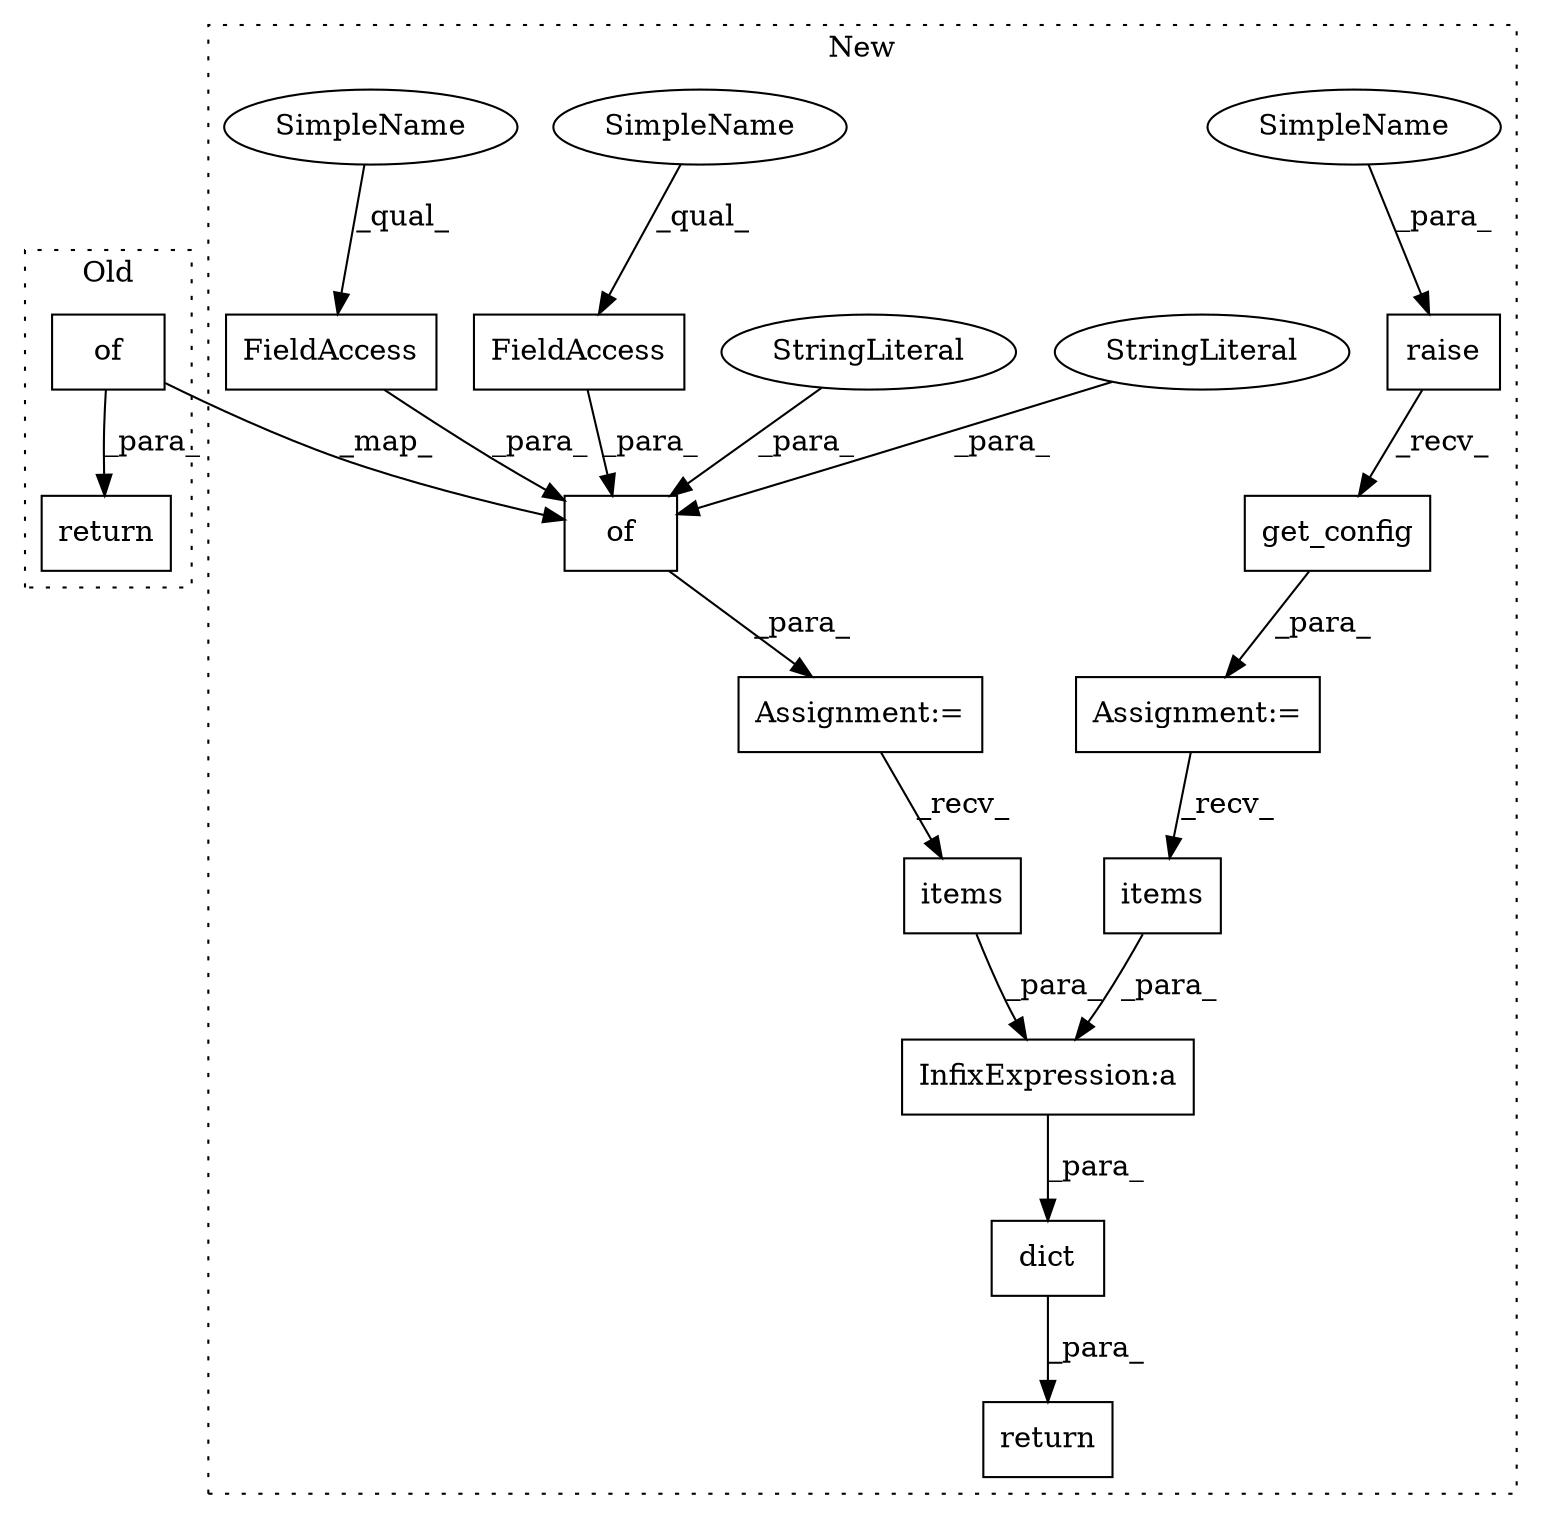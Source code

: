 digraph G {
subgraph cluster0 {
1 [label="return" a="41" s="6703" l="7" shape="box"];
10 [label="of" a="32" s="6714,7031" l="3,1" shape="box"];
label = "Old";
style="dotted";
}
subgraph cluster1 {
2 [label="dict" a="32" s="7856,7897" l="5,1" shape="box"];
3 [label="return" a="41" s="7849" l="7" shape="box"];
4 [label="Assignment:=" a="7" s="7804" l="1" shape="box"];
5 [label="Assignment:=" a="7" s="7404" l="1" shape="box"];
6 [label="get_config" a="32" s="7831" l="12" shape="box"];
7 [label="InfixExpression:a" a="27" s="7880" l="3" shape="box"];
8 [label="raise" a="32" s="7805,7829" l="6,1" shape="box"];
9 [label="items" a="32" s="7873" l="7" shape="box"];
11 [label="of" a="32" s="7409,7786" l="3,1" shape="box"];
12 [label="items" a="32" s="7890" l="7" shape="box"];
13 [label="FieldAccess" a="22" s="7769" l="17" shape="box"];
14 [label="StringLiteral" a="45" s="7754" l="14" shape="ellipse"];
15 [label="FieldAccess" a="22" s="7739" l="14" shape="box"];
16 [label="StringLiteral" a="45" s="7727" l="11" shape="ellipse"];
17 [label="SimpleName" a="42" s="7825" l="4" shape="ellipse"];
18 [label="SimpleName" a="42" s="7769" l="4" shape="ellipse"];
19 [label="SimpleName" a="42" s="7739" l="4" shape="ellipse"];
label = "New";
style="dotted";
}
2 -> 3 [label="_para_"];
4 -> 9 [label="_recv_"];
5 -> 12 [label="_recv_"];
6 -> 4 [label="_para_"];
7 -> 2 [label="_para_"];
8 -> 6 [label="_recv_"];
9 -> 7 [label="_para_"];
10 -> 11 [label="_map_"];
10 -> 1 [label="_para_"];
11 -> 5 [label="_para_"];
12 -> 7 [label="_para_"];
13 -> 11 [label="_para_"];
14 -> 11 [label="_para_"];
15 -> 11 [label="_para_"];
16 -> 11 [label="_para_"];
17 -> 8 [label="_para_"];
18 -> 13 [label="_qual_"];
19 -> 15 [label="_qual_"];
}